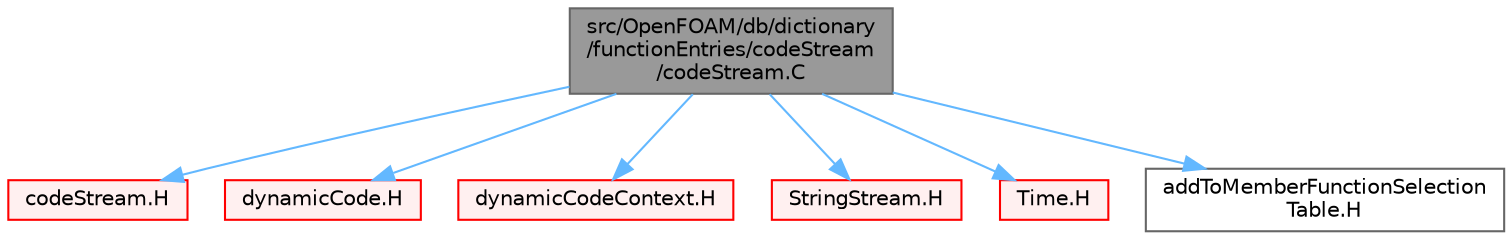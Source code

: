 digraph "src/OpenFOAM/db/dictionary/functionEntries/codeStream/codeStream.C"
{
 // LATEX_PDF_SIZE
  bgcolor="transparent";
  edge [fontname=Helvetica,fontsize=10,labelfontname=Helvetica,labelfontsize=10];
  node [fontname=Helvetica,fontsize=10,shape=box,height=0.2,width=0.4];
  Node1 [id="Node000001",label="src/OpenFOAM/db/dictionary\l/functionEntries/codeStream\l/codeStream.C",height=0.2,width=0.4,color="gray40", fillcolor="grey60", style="filled", fontcolor="black",tooltip=" "];
  Node1 -> Node2 [id="edge1_Node000001_Node000002",color="steelblue1",style="solid",tooltip=" "];
  Node2 [id="Node000002",label="codeStream.H",height=0.2,width=0.4,color="red", fillcolor="#FFF0F0", style="filled",URL="$codeStream_8H.html",tooltip=" "];
  Node1 -> Node115 [id="edge2_Node000001_Node000115",color="steelblue1",style="solid",tooltip=" "];
  Node115 [id="Node000115",label="dynamicCode.H",height=0.2,width=0.4,color="red", fillcolor="#FFF0F0", style="filled",URL="$dynamicCode_8H.html",tooltip=" "];
  Node1 -> Node128 [id="edge3_Node000001_Node000128",color="steelblue1",style="solid",tooltip=" "];
  Node128 [id="Node000128",label="dynamicCodeContext.H",height=0.2,width=0.4,color="red", fillcolor="#FFF0F0", style="filled",URL="$dynamicCodeContext_8H.html",tooltip=" "];
  Node1 -> Node148 [id="edge4_Node000001_Node000148",color="steelblue1",style="solid",tooltip=" "];
  Node148 [id="Node000148",label="StringStream.H",height=0.2,width=0.4,color="red", fillcolor="#FFF0F0", style="filled",URL="$StringStream_8H.html",tooltip="Input/output from string buffers."];
  Node1 -> Node152 [id="edge5_Node000001_Node000152",color="steelblue1",style="solid",tooltip=" "];
  Node152 [id="Node000152",label="Time.H",height=0.2,width=0.4,color="red", fillcolor="#FFF0F0", style="filled",URL="$Time_8H.html",tooltip=" "];
  Node1 -> Node260 [id="edge6_Node000001_Node000260",color="steelblue1",style="solid",tooltip=" "];
  Node260 [id="Node000260",label="addToMemberFunctionSelection\lTable.H",height=0.2,width=0.4,color="grey40", fillcolor="white", style="filled",URL="$addToMemberFunctionSelectionTable_8H.html",tooltip="Macros for easy insertion into member function selection tables."];
}
